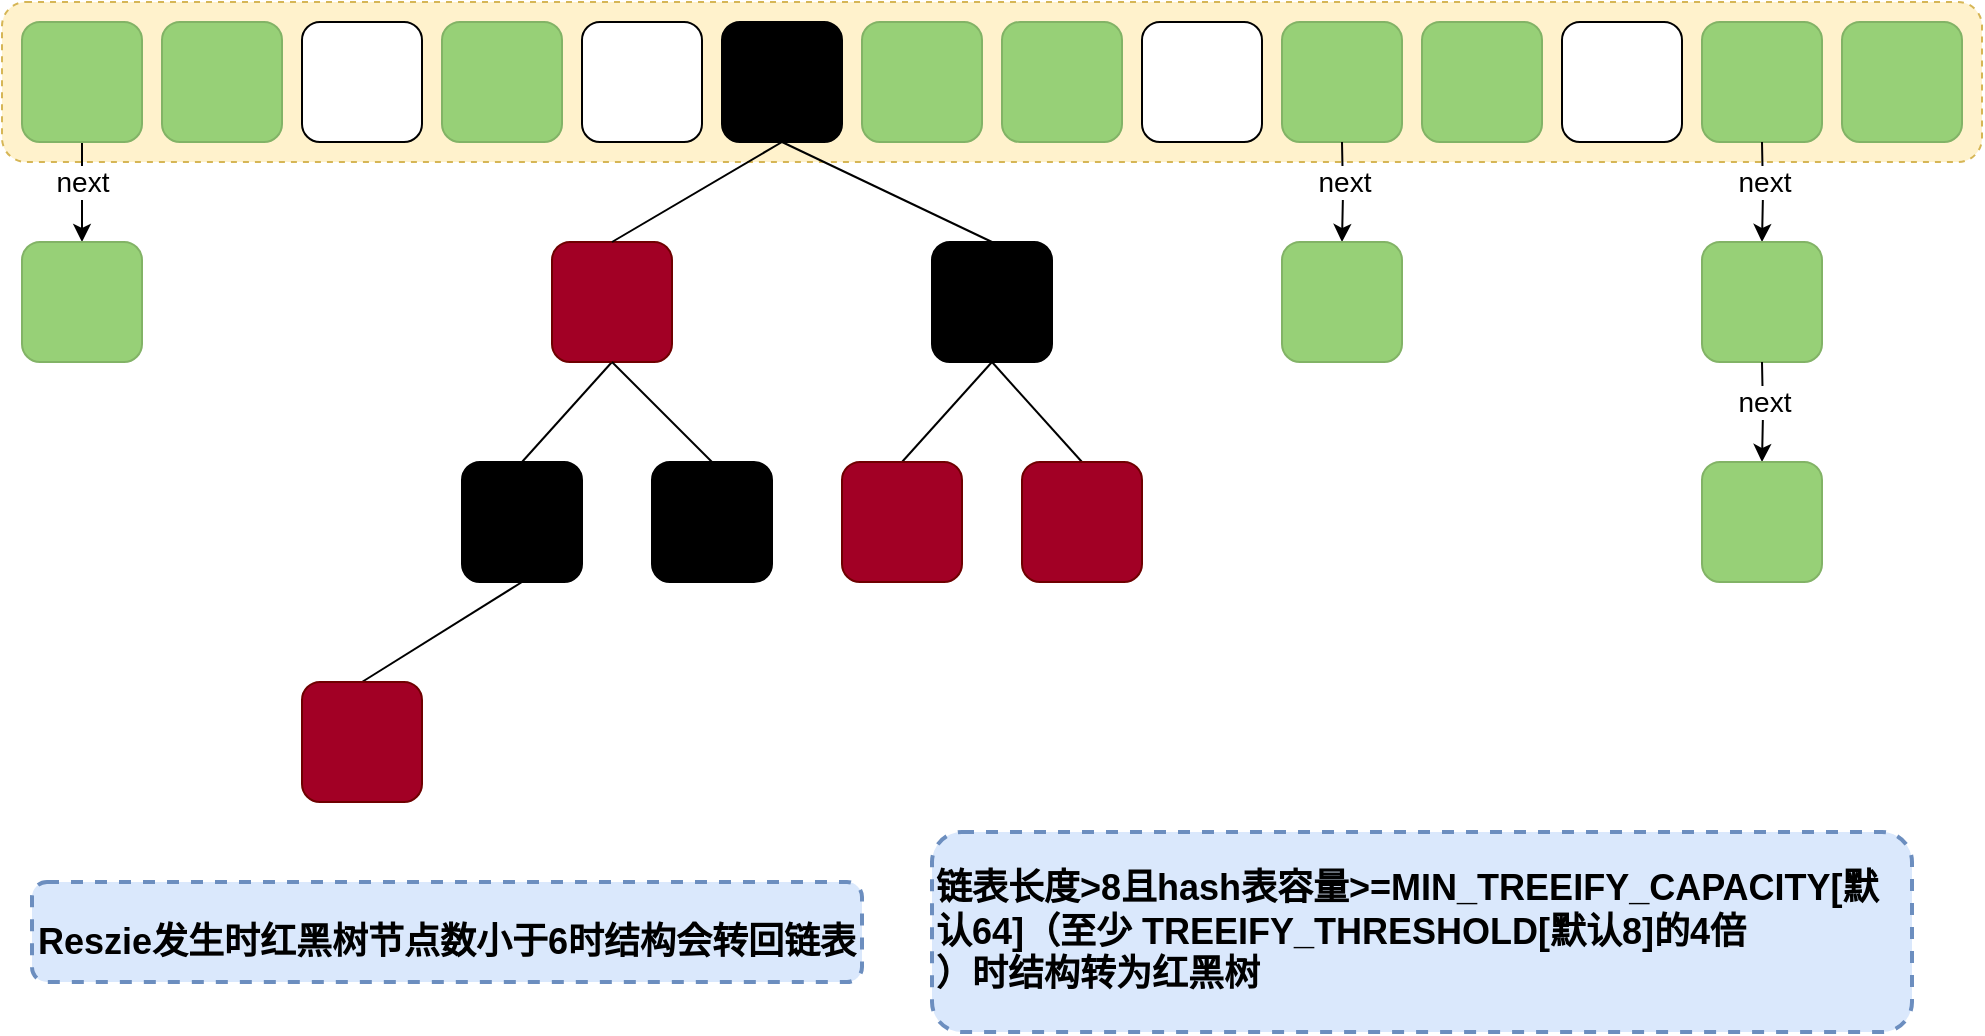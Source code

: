 <mxfile version="15.4.0" type="device"><diagram id="FXOOeVP1DEZarDqRDmej" name="第 1 页"><mxGraphModel dx="1086" dy="806" grid="1" gridSize="10" guides="1" tooltips="1" connect="1" arrows="1" fold="1" page="1" pageScale="1" pageWidth="1100" pageHeight="850" math="0" shadow="0"><root><mxCell id="0"/><mxCell id="1" parent="0"/><mxCell id="woKPz0pK7NN6M9KpcD0c-1" value="" style="rounded=1;whiteSpace=wrap;html=1;dashed=1;fillColor=#fff2cc;strokeColor=#d6b656;" parent="1" vertex="1"><mxGeometry x="55" y="120" width="990" height="80" as="geometry"/></mxCell><mxCell id="woKPz0pK7NN6M9KpcD0c-2" value="" style="edgeStyle=orthogonalEdgeStyle;rounded=0;orthogonalLoop=1;jettySize=auto;html=1;" parent="1" source="woKPz0pK7NN6M9KpcD0c-4" target="woKPz0pK7NN6M9KpcD0c-18" edge="1"><mxGeometry relative="1" as="geometry"/></mxCell><mxCell id="woKPz0pK7NN6M9KpcD0c-3" value="next" style="edgeLabel;html=1;align=center;verticalAlign=middle;resizable=0;points=[];fontSize=14;" parent="woKPz0pK7NN6M9KpcD0c-2" vertex="1" connectable="0"><mxGeometry x="-0.25" y="2" relative="1" as="geometry"><mxPoint x="-2" y="1" as="offset"/></mxGeometry></mxCell><mxCell id="woKPz0pK7NN6M9KpcD0c-4" value="" style="rounded=1;whiteSpace=wrap;html=1;fillColor=#97D077;strokeColor=#82b366;" parent="1" vertex="1"><mxGeometry x="65" y="130" width="60" height="60" as="geometry"/></mxCell><mxCell id="woKPz0pK7NN6M9KpcD0c-5" value="" style="rounded=1;whiteSpace=wrap;html=1;strokeColor=#82b366;fillColor=#97D077;" parent="1" vertex="1"><mxGeometry x="135" y="130" width="60" height="60" as="geometry"/></mxCell><mxCell id="woKPz0pK7NN6M9KpcD0c-6" value="" style="rounded=1;whiteSpace=wrap;html=1;" parent="1" vertex="1"><mxGeometry x="205" y="130" width="60" height="60" as="geometry"/></mxCell><mxCell id="woKPz0pK7NN6M9KpcD0c-7" value="" style="rounded=1;whiteSpace=wrap;html=1;strokeColor=#82b366;fillColor=#97D077;" parent="1" vertex="1"><mxGeometry x="275" y="130" width="60" height="60" as="geometry"/></mxCell><mxCell id="woKPz0pK7NN6M9KpcD0c-8" value="" style="rounded=1;whiteSpace=wrap;html=1;" parent="1" vertex="1"><mxGeometry x="345" y="130" width="60" height="60" as="geometry"/></mxCell><mxCell id="woKPz0pK7NN6M9KpcD0c-9" value="" style="rounded=1;whiteSpace=wrap;html=1;strokeColor=#000000;fillColor=#000000;fontColor=#000000;" parent="1" vertex="1"><mxGeometry x="415" y="130" width="60" height="60" as="geometry"/></mxCell><mxCell id="woKPz0pK7NN6M9KpcD0c-10" value="" style="rounded=1;whiteSpace=wrap;html=1;strokeColor=#82b366;fillColor=#97D077;" parent="1" vertex="1"><mxGeometry x="485" y="130" width="60" height="60" as="geometry"/></mxCell><mxCell id="woKPz0pK7NN6M9KpcD0c-11" value="" style="rounded=1;whiteSpace=wrap;html=1;strokeColor=#82b366;fillColor=#97D077;" parent="1" vertex="1"><mxGeometry x="555" y="130" width="60" height="60" as="geometry"/></mxCell><mxCell id="woKPz0pK7NN6M9KpcD0c-12" value="" style="rounded=1;whiteSpace=wrap;html=1;" parent="1" vertex="1"><mxGeometry x="625" y="130" width="60" height="60" as="geometry"/></mxCell><mxCell id="woKPz0pK7NN6M9KpcD0c-13" value="" style="rounded=1;whiteSpace=wrap;html=1;strokeColor=#82b366;fillColor=#97D077;" parent="1" vertex="1"><mxGeometry x="695" y="130" width="60" height="60" as="geometry"/></mxCell><mxCell id="woKPz0pK7NN6M9KpcD0c-14" value="" style="rounded=1;whiteSpace=wrap;html=1;strokeColor=#82b366;fillColor=#97D077;" parent="1" vertex="1"><mxGeometry x="765" y="130" width="60" height="60" as="geometry"/></mxCell><mxCell id="woKPz0pK7NN6M9KpcD0c-15" value="" style="rounded=1;whiteSpace=wrap;html=1;" parent="1" vertex="1"><mxGeometry x="835" y="130" width="60" height="60" as="geometry"/></mxCell><mxCell id="woKPz0pK7NN6M9KpcD0c-16" value="" style="rounded=1;whiteSpace=wrap;html=1;strokeColor=#82b366;fillColor=#97D077;" parent="1" vertex="1"><mxGeometry x="905" y="130" width="60" height="60" as="geometry"/></mxCell><mxCell id="woKPz0pK7NN6M9KpcD0c-17" value="" style="rounded=1;whiteSpace=wrap;html=1;strokeColor=#82b366;fillColor=#97D077;" parent="1" vertex="1"><mxGeometry x="975" y="130" width="60" height="60" as="geometry"/></mxCell><mxCell id="woKPz0pK7NN6M9KpcD0c-18" value="" style="rounded=1;whiteSpace=wrap;html=1;fillColor=#97D077;strokeColor=#82b366;" parent="1" vertex="1"><mxGeometry x="65" y="240" width="60" height="60" as="geometry"/></mxCell><mxCell id="woKPz0pK7NN6M9KpcD0c-54" style="edgeStyle=none;rounded=0;orthogonalLoop=1;jettySize=auto;html=1;exitX=0.5;exitY=1;exitDx=0;exitDy=0;entryX=0.5;entryY=0;entryDx=0;entryDy=0;endArrow=none;endFill=0;" parent="1" source="woKPz0pK7NN6M9KpcD0c-21" target="woKPz0pK7NN6M9KpcD0c-47" edge="1"><mxGeometry relative="1" as="geometry"><mxPoint x="375" y="330" as="sourcePoint"/></mxGeometry></mxCell><mxCell id="woKPz0pK7NN6M9KpcD0c-21" value="" style="rounded=1;whiteSpace=wrap;html=1;fillColor=#a20025;strokeColor=#6F0000;fontColor=#ffffff;" parent="1" vertex="1"><mxGeometry x="330" y="240" width="60" height="60" as="geometry"/></mxCell><mxCell id="woKPz0pK7NN6M9KpcD0c-25" value="" style="edgeStyle=orthogonalEdgeStyle;rounded=0;orthogonalLoop=1;jettySize=auto;html=1;" parent="1" target="woKPz0pK7NN6M9KpcD0c-27" edge="1"><mxGeometry relative="1" as="geometry"><mxPoint x="725" y="190" as="sourcePoint"/></mxGeometry></mxCell><mxCell id="woKPz0pK7NN6M9KpcD0c-26" value="next" style="edgeLabel;html=1;align=center;verticalAlign=middle;resizable=0;points=[];fontSize=14;" parent="woKPz0pK7NN6M9KpcD0c-25" vertex="1" connectable="0"><mxGeometry x="-0.25" y="2" relative="1" as="geometry"><mxPoint x="-2" y="1" as="offset"/></mxGeometry></mxCell><mxCell id="woKPz0pK7NN6M9KpcD0c-27" value="" style="rounded=1;whiteSpace=wrap;html=1;fillColor=#97D077;strokeColor=#82b366;" parent="1" vertex="1"><mxGeometry x="695" y="240" width="60" height="60" as="geometry"/></mxCell><mxCell id="woKPz0pK7NN6M9KpcD0c-28" value="" style="edgeStyle=orthogonalEdgeStyle;rounded=0;orthogonalLoop=1;jettySize=auto;html=1;" parent="1" target="woKPz0pK7NN6M9KpcD0c-30" edge="1"><mxGeometry relative="1" as="geometry"><mxPoint x="935" y="190" as="sourcePoint"/></mxGeometry></mxCell><mxCell id="woKPz0pK7NN6M9KpcD0c-29" value="next" style="edgeLabel;html=1;align=center;verticalAlign=middle;resizable=0;points=[];fontSize=14;" parent="woKPz0pK7NN6M9KpcD0c-28" vertex="1" connectable="0"><mxGeometry x="-0.25" y="2" relative="1" as="geometry"><mxPoint x="-2" y="1" as="offset"/></mxGeometry></mxCell><mxCell id="woKPz0pK7NN6M9KpcD0c-30" value="" style="rounded=1;whiteSpace=wrap;html=1;fillColor=#97D077;strokeColor=#82b366;" parent="1" vertex="1"><mxGeometry x="905" y="240" width="60" height="60" as="geometry"/></mxCell><mxCell id="woKPz0pK7NN6M9KpcD0c-31" value="" style="edgeStyle=orthogonalEdgeStyle;rounded=0;orthogonalLoop=1;jettySize=auto;html=1;" parent="1" target="woKPz0pK7NN6M9KpcD0c-33" edge="1"><mxGeometry relative="1" as="geometry"><mxPoint x="935" y="300" as="sourcePoint"/></mxGeometry></mxCell><mxCell id="woKPz0pK7NN6M9KpcD0c-32" value="next" style="edgeLabel;html=1;align=center;verticalAlign=middle;resizable=0;points=[];fontSize=14;" parent="woKPz0pK7NN6M9KpcD0c-31" vertex="1" connectable="0"><mxGeometry x="-0.25" y="2" relative="1" as="geometry"><mxPoint x="-2" y="1" as="offset"/></mxGeometry></mxCell><mxCell id="woKPz0pK7NN6M9KpcD0c-33" value="" style="rounded=1;whiteSpace=wrap;html=1;fillColor=#97D077;strokeColor=#82b366;" parent="1" vertex="1"><mxGeometry x="905" y="350" width="60" height="60" as="geometry"/></mxCell><mxCell id="woKPz0pK7NN6M9KpcD0c-39" value="" style="rounded=1;whiteSpace=wrap;html=1;fillColor=#000000;strokeColor=#000000;" parent="1" vertex="1"><mxGeometry x="520" y="240" width="60" height="60" as="geometry"/></mxCell><mxCell id="woKPz0pK7NN6M9KpcD0c-43" value="" style="rounded=0;orthogonalLoop=1;jettySize=auto;html=1;exitX=0.5;exitY=1;exitDx=0;exitDy=0;entryX=0.5;entryY=0;entryDx=0;entryDy=0;endArrow=none;endFill=0;" parent="1" source="woKPz0pK7NN6M9KpcD0c-9" target="woKPz0pK7NN6M9KpcD0c-21" edge="1"><mxGeometry relative="1" as="geometry"><mxPoint x="455" y="310" as="sourcePoint"/><mxPoint x="455" y="360" as="targetPoint"/></mxGeometry></mxCell><mxCell id="woKPz0pK7NN6M9KpcD0c-45" value="" style="rounded=0;orthogonalLoop=1;jettySize=auto;html=1;entryX=0.5;entryY=0;entryDx=0;entryDy=0;endArrow=none;endFill=0;" parent="1" target="woKPz0pK7NN6M9KpcD0c-39" edge="1"><mxGeometry relative="1" as="geometry"><mxPoint x="445" y="190" as="sourcePoint"/><mxPoint x="385" y="250" as="targetPoint"/></mxGeometry></mxCell><mxCell id="woKPz0pK7NN6M9KpcD0c-47" value="" style="rounded=1;whiteSpace=wrap;html=1;strokeColor=#000000;fillColor=#000000;fontColor=#000000;" parent="1" vertex="1"><mxGeometry x="285" y="350" width="60" height="60" as="geometry"/></mxCell><mxCell id="woKPz0pK7NN6M9KpcD0c-55" style="edgeStyle=none;rounded=0;orthogonalLoop=1;jettySize=auto;html=1;exitX=0.5;exitY=0;exitDx=0;exitDy=0;entryX=0.5;entryY=1;entryDx=0;entryDy=0;endArrow=none;endFill=0;" parent="1" source="woKPz0pK7NN6M9KpcD0c-48" target="woKPz0pK7NN6M9KpcD0c-21" edge="1"><mxGeometry relative="1" as="geometry"/></mxCell><mxCell id="woKPz0pK7NN6M9KpcD0c-48" value="" style="rounded=1;whiteSpace=wrap;html=1;strokeColor=#000000;fillColor=#000000;fontColor=#000000;" parent="1" vertex="1"><mxGeometry x="380" y="350" width="60" height="60" as="geometry"/></mxCell><mxCell id="woKPz0pK7NN6M9KpcD0c-56" style="edgeStyle=none;rounded=0;orthogonalLoop=1;jettySize=auto;html=1;exitX=0.5;exitY=0;exitDx=0;exitDy=0;entryX=0.5;entryY=1;entryDx=0;entryDy=0;endArrow=none;endFill=0;" parent="1" source="woKPz0pK7NN6M9KpcD0c-49" target="woKPz0pK7NN6M9KpcD0c-39" edge="1"><mxGeometry relative="1" as="geometry"/></mxCell><mxCell id="woKPz0pK7NN6M9KpcD0c-49" value="" style="rounded=1;whiteSpace=wrap;html=1;strokeColor=#6F0000;fillColor=#a20025;fontColor=#ffffff;" parent="1" vertex="1"><mxGeometry x="565" y="350" width="60" height="60" as="geometry"/></mxCell><mxCell id="woKPz0pK7NN6M9KpcD0c-59" style="edgeStyle=none;rounded=0;orthogonalLoop=1;jettySize=auto;html=1;exitX=0.5;exitY=0;exitDx=0;exitDy=0;entryX=0.5;entryY=1;entryDx=0;entryDy=0;endArrow=none;endFill=0;" parent="1" source="woKPz0pK7NN6M9KpcD0c-51" target="woKPz0pK7NN6M9KpcD0c-39" edge="1"><mxGeometry relative="1" as="geometry"/></mxCell><mxCell id="woKPz0pK7NN6M9KpcD0c-51" value="" style="rounded=1;whiteSpace=wrap;html=1;fillColor=#a20025;strokeColor=#6F0000;fontColor=#ffffff;" parent="1" vertex="1"><mxGeometry x="475" y="350" width="60" height="60" as="geometry"/></mxCell><mxCell id="woKPz0pK7NN6M9KpcD0c-58" style="edgeStyle=none;rounded=0;orthogonalLoop=1;jettySize=auto;html=1;exitX=0.5;exitY=0;exitDx=0;exitDy=0;entryX=0.5;entryY=1;entryDx=0;entryDy=0;endArrow=none;endFill=0;" parent="1" source="woKPz0pK7NN6M9KpcD0c-52" target="woKPz0pK7NN6M9KpcD0c-47" edge="1"><mxGeometry relative="1" as="geometry"/></mxCell><mxCell id="woKPz0pK7NN6M9KpcD0c-52" value="" style="rounded=1;whiteSpace=wrap;html=1;fillColor=#a20025;strokeColor=#6F0000;fontColor=#ffffff;" parent="1" vertex="1"><mxGeometry x="205" y="460" width="60" height="60" as="geometry"/></mxCell><mxCell id="v1y5tqDzcwtn4-VN3RZV-3" value="链表长度&amp;gt;8且hash表容量&amp;gt;=MIN_TREEIFY_CAPACITY[默认64]（至少 TREEIFY_THRESHOLD[默认8]的4倍&lt;br&gt;）时结构转为红黑树" style="rounded=1;whiteSpace=wrap;html=1;fillColor=#dae8fc;strokeColor=#6c8ebf;dashed=1;strokeWidth=2;fontSize=18;fontStyle=1;labelPosition=center;verticalLabelPosition=middle;align=left;verticalAlign=middle;" parent="1" vertex="1"><mxGeometry x="520" y="535" width="490" height="100" as="geometry"/></mxCell><mxCell id="v1y5tqDzcwtn4-VN3RZV-4" value="&lt;br&gt;Reszie发生时红黑树节点数小于6时结构会转回链表" style="rounded=1;whiteSpace=wrap;html=1;fillColor=#dae8fc;strokeColor=#6c8ebf;dashed=1;strokeWidth=2;fontSize=18;fontStyle=1;spacingTop=1;spacingBottom=13;" parent="1" vertex="1"><mxGeometry x="70" y="560" width="415" height="50" as="geometry"/></mxCell></root></mxGraphModel></diagram></mxfile>